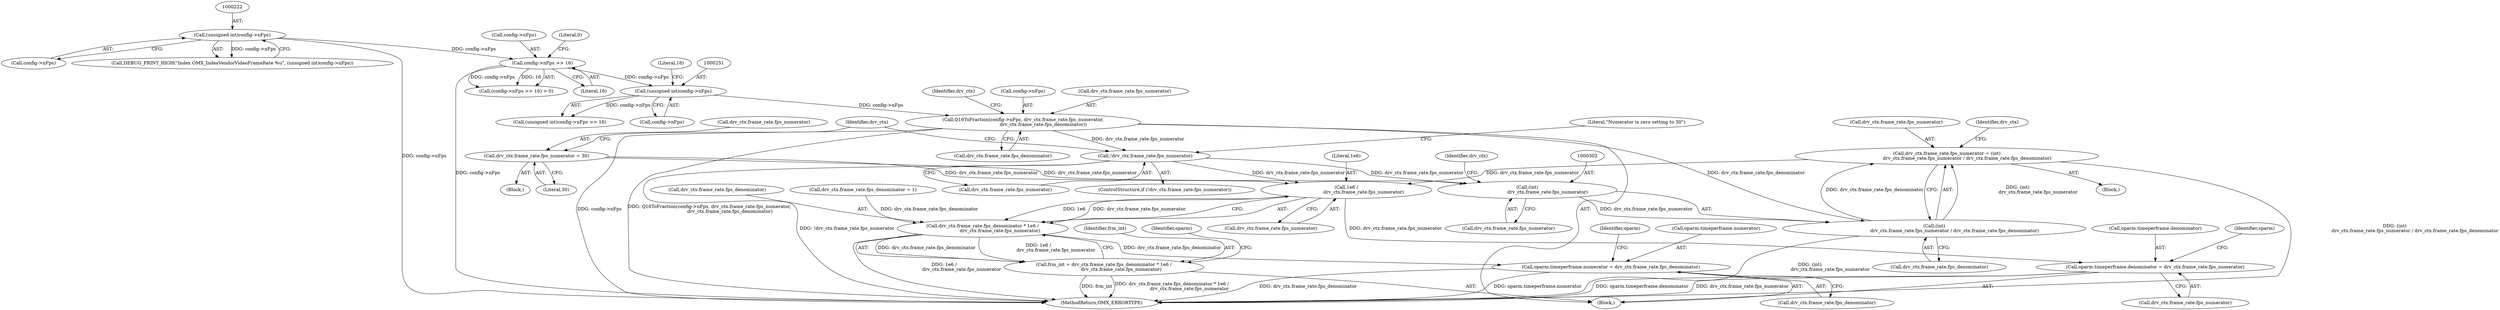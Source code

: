 digraph "0_Android_f22c2a0f0f9e030c240468d9d18b9297f001bcf0@integer" {
"1000294" [label="(Call,drv_ctx.frame_rate.fps_numerator = (int)\n                            drv_ctx.frame_rate.fps_numerator / drv_ctx.frame_rate.fps_denominator)"];
"1000300" [label="(Call,(int)\n                            drv_ctx.frame_rate.fps_numerator / drv_ctx.frame_rate.fps_denominator)"];
"1000301" [label="(Call,(int)\n                            drv_ctx.frame_rate.fps_numerator)"];
"1000280" [label="(Call,drv_ctx.frame_rate.fps_numerator = 30)"];
"1000271" [label="(Call,!drv_ctx.frame_rate.fps_numerator)"];
"1000256" [label="(Call,Q16ToFraction(config->nFps, drv_ctx.frame_rate.fps_numerator,\n                            drv_ctx.frame_rate.fps_denominator))"];
"1000250" [label="(Call,(unsigned int)config->nFps)"];
"1000240" [label="(Call,config->nFps >> 16)"];
"1000221" [label="(Call,(unsigned int)config->nFps)"];
"1000328" [label="(Call,1e6 /\n                        drv_ctx.frame_rate.fps_numerator)"];
"1000322" [label="(Call,drv_ctx.frame_rate.fps_denominator * 1e6 /\n                        drv_ctx.frame_rate.fps_numerator)"];
"1000320" [label="(Call,frm_int = drv_ctx.frame_rate.fps_denominator * 1e6 /\n                        drv_ctx.frame_rate.fps_numerator)"];
"1000336" [label="(Call,oparm.timeperframe.numerator = drv_ctx.frame_rate.fps_denominator)"];
"1000347" [label="(Call,oparm.timeperframe.denominator = drv_ctx.frame_rate.fps_numerator)"];
"1000322" [label="(Call,drv_ctx.frame_rate.fps_denominator * 1e6 /\n                        drv_ctx.frame_rate.fps_numerator)"];
"1000321" [label="(Identifier,frm_int)"];
"1000249" [label="(Call,(unsigned int)config->nFps >> 16)"];
"1000350" [label="(Identifier,oparm)"];
"1000295" [label="(Call,drv_ctx.frame_rate.fps_numerator)"];
"1000270" [label="(ControlStructure,if (!drv_ctx.frame_rate.fps_numerator))"];
"1000303" [label="(Call,drv_ctx.frame_rate.fps_numerator)"];
"1000353" [label="(Call,drv_ctx.frame_rate.fps_numerator)"];
"1000300" [label="(Call,(int)\n                            drv_ctx.frame_rate.fps_numerator / drv_ctx.frame_rate.fps_denominator)"];
"1000342" [label="(Call,drv_ctx.frame_rate.fps_denominator)"];
"1000361" [label="(Identifier,sparm)"];
"1000246" [label="(Block,)"];
"1000244" [label="(Literal,16)"];
"1000241" [label="(Call,config->nFps)"];
"1000260" [label="(Call,drv_ctx.frame_rate.fps_numerator)"];
"1000274" [label="(Identifier,drv_ctx)"];
"1000280" [label="(Call,drv_ctx.frame_rate.fps_numerator = 30)"];
"1000271" [label="(Call,!drv_ctx.frame_rate.fps_numerator)"];
"1000256" [label="(Call,Q16ToFraction(config->nFps, drv_ctx.frame_rate.fps_numerator,\n                            drv_ctx.frame_rate.fps_denominator))"];
"1000621" [label="(MethodReturn,OMX_ERRORTYPE)"];
"1000221" [label="(Call,(unsigned int)config->nFps)"];
"1000323" [label="(Call,drv_ctx.frame_rate.fps_denominator)"];
"1000308" [label="(Call,drv_ctx.frame_rate.fps_denominator)"];
"1000281" [label="(Call,drv_ctx.frame_rate.fps_numerator)"];
"1000245" [label="(Literal,0)"];
"1000313" [label="(Call,drv_ctx.frame_rate.fps_denominator = 1)"];
"1000310" [label="(Identifier,drv_ctx)"];
"1000257" [label="(Call,config->nFps)"];
"1000223" [label="(Call,config->nFps)"];
"1000347" [label="(Call,oparm.timeperframe.denominator = drv_ctx.frame_rate.fps_numerator)"];
"1000328" [label="(Call,1e6 /\n                        drv_ctx.frame_rate.fps_numerator)"];
"1000301" [label="(Call,(int)\n                            drv_ctx.frame_rate.fps_numerator)"];
"1000277" [label="(Block,)"];
"1000250" [label="(Call,(unsigned int)config->nFps)"];
"1000265" [label="(Call,drv_ctx.frame_rate.fps_denominator)"];
"1000272" [label="(Call,drv_ctx.frame_rate.fps_numerator)"];
"1000239" [label="(Call,(config->nFps >> 16) > 0)"];
"1000339" [label="(Identifier,oparm)"];
"1000279" [label="(Literal,\"Numerator is zero setting to 30\")"];
"1000337" [label="(Call,oparm.timeperframe.numerator)"];
"1000330" [label="(Call,drv_ctx.frame_rate.fps_numerator)"];
"1000286" [label="(Literal,30)"];
"1000348" [label="(Call,oparm.timeperframe.denominator)"];
"1000336" [label="(Call,oparm.timeperframe.numerator = drv_ctx.frame_rate.fps_denominator)"];
"1000240" [label="(Call,config->nFps >> 16)"];
"1000293" [label="(Block,)"];
"1000290" [label="(Identifier,drv_ctx)"];
"1000294" [label="(Call,drv_ctx.frame_rate.fps_numerator = (int)\n                            drv_ctx.frame_rate.fps_numerator / drv_ctx.frame_rate.fps_denominator)"];
"1000219" [label="(Call,DEBUG_PRINT_HIGH(\"Index OMX_IndexVendorVideoFrameRate %u\", (unsigned int)config->nFps))"];
"1000329" [label="(Literal,1e6)"];
"1000320" [label="(Call,frm_int = drv_ctx.frame_rate.fps_denominator * 1e6 /\n                        drv_ctx.frame_rate.fps_numerator)"];
"1000316" [label="(Identifier,drv_ctx)"];
"1000252" [label="(Call,config->nFps)"];
"1000255" [label="(Literal,16)"];
"1000294" -> "1000293"  [label="AST: "];
"1000294" -> "1000300"  [label="CFG: "];
"1000295" -> "1000294"  [label="AST: "];
"1000300" -> "1000294"  [label="AST: "];
"1000316" -> "1000294"  [label="CFG: "];
"1000294" -> "1000621"  [label="DDG: (int)\n                            drv_ctx.frame_rate.fps_numerator / drv_ctx.frame_rate.fps_denominator"];
"1000300" -> "1000294"  [label="DDG: (int)\n                            drv_ctx.frame_rate.fps_numerator"];
"1000300" -> "1000294"  [label="DDG: drv_ctx.frame_rate.fps_denominator"];
"1000294" -> "1000328"  [label="DDG: drv_ctx.frame_rate.fps_numerator"];
"1000300" -> "1000308"  [label="CFG: "];
"1000301" -> "1000300"  [label="AST: "];
"1000308" -> "1000300"  [label="AST: "];
"1000300" -> "1000621"  [label="DDG: (int)\n                            drv_ctx.frame_rate.fps_numerator"];
"1000301" -> "1000300"  [label="DDG: drv_ctx.frame_rate.fps_numerator"];
"1000256" -> "1000300"  [label="DDG: drv_ctx.frame_rate.fps_denominator"];
"1000301" -> "1000303"  [label="CFG: "];
"1000302" -> "1000301"  [label="AST: "];
"1000303" -> "1000301"  [label="AST: "];
"1000310" -> "1000301"  [label="CFG: "];
"1000280" -> "1000301"  [label="DDG: drv_ctx.frame_rate.fps_numerator"];
"1000271" -> "1000301"  [label="DDG: drv_ctx.frame_rate.fps_numerator"];
"1000280" -> "1000277"  [label="AST: "];
"1000280" -> "1000286"  [label="CFG: "];
"1000281" -> "1000280"  [label="AST: "];
"1000286" -> "1000280"  [label="AST: "];
"1000290" -> "1000280"  [label="CFG: "];
"1000280" -> "1000328"  [label="DDG: drv_ctx.frame_rate.fps_numerator"];
"1000271" -> "1000270"  [label="AST: "];
"1000271" -> "1000272"  [label="CFG: "];
"1000272" -> "1000271"  [label="AST: "];
"1000279" -> "1000271"  [label="CFG: "];
"1000290" -> "1000271"  [label="CFG: "];
"1000271" -> "1000621"  [label="DDG: !drv_ctx.frame_rate.fps_numerator"];
"1000256" -> "1000271"  [label="DDG: drv_ctx.frame_rate.fps_numerator"];
"1000271" -> "1000328"  [label="DDG: drv_ctx.frame_rate.fps_numerator"];
"1000256" -> "1000246"  [label="AST: "];
"1000256" -> "1000265"  [label="CFG: "];
"1000257" -> "1000256"  [label="AST: "];
"1000260" -> "1000256"  [label="AST: "];
"1000265" -> "1000256"  [label="AST: "];
"1000274" -> "1000256"  [label="CFG: "];
"1000256" -> "1000621"  [label="DDG: config->nFps"];
"1000256" -> "1000621"  [label="DDG: Q16ToFraction(config->nFps, drv_ctx.frame_rate.fps_numerator,\n                            drv_ctx.frame_rate.fps_denominator)"];
"1000250" -> "1000256"  [label="DDG: config->nFps"];
"1000250" -> "1000249"  [label="AST: "];
"1000250" -> "1000252"  [label="CFG: "];
"1000251" -> "1000250"  [label="AST: "];
"1000252" -> "1000250"  [label="AST: "];
"1000255" -> "1000250"  [label="CFG: "];
"1000250" -> "1000249"  [label="DDG: config->nFps"];
"1000240" -> "1000250"  [label="DDG: config->nFps"];
"1000240" -> "1000239"  [label="AST: "];
"1000240" -> "1000244"  [label="CFG: "];
"1000241" -> "1000240"  [label="AST: "];
"1000244" -> "1000240"  [label="AST: "];
"1000245" -> "1000240"  [label="CFG: "];
"1000240" -> "1000621"  [label="DDG: config->nFps"];
"1000240" -> "1000239"  [label="DDG: config->nFps"];
"1000240" -> "1000239"  [label="DDG: 16"];
"1000221" -> "1000240"  [label="DDG: config->nFps"];
"1000221" -> "1000219"  [label="AST: "];
"1000221" -> "1000223"  [label="CFG: "];
"1000222" -> "1000221"  [label="AST: "];
"1000223" -> "1000221"  [label="AST: "];
"1000219" -> "1000221"  [label="CFG: "];
"1000221" -> "1000621"  [label="DDG: config->nFps"];
"1000221" -> "1000219"  [label="DDG: config->nFps"];
"1000328" -> "1000322"  [label="AST: "];
"1000328" -> "1000330"  [label="CFG: "];
"1000329" -> "1000328"  [label="AST: "];
"1000330" -> "1000328"  [label="AST: "];
"1000322" -> "1000328"  [label="CFG: "];
"1000328" -> "1000322"  [label="DDG: 1e6"];
"1000328" -> "1000322"  [label="DDG: drv_ctx.frame_rate.fps_numerator"];
"1000328" -> "1000347"  [label="DDG: drv_ctx.frame_rate.fps_numerator"];
"1000322" -> "1000320"  [label="AST: "];
"1000323" -> "1000322"  [label="AST: "];
"1000320" -> "1000322"  [label="CFG: "];
"1000322" -> "1000621"  [label="DDG: 1e6 /\n                        drv_ctx.frame_rate.fps_numerator"];
"1000322" -> "1000320"  [label="DDG: drv_ctx.frame_rate.fps_denominator"];
"1000322" -> "1000320"  [label="DDG: 1e6 /\n                        drv_ctx.frame_rate.fps_numerator"];
"1000313" -> "1000322"  [label="DDG: drv_ctx.frame_rate.fps_denominator"];
"1000322" -> "1000336"  [label="DDG: drv_ctx.frame_rate.fps_denominator"];
"1000320" -> "1000246"  [label="AST: "];
"1000321" -> "1000320"  [label="AST: "];
"1000339" -> "1000320"  [label="CFG: "];
"1000320" -> "1000621"  [label="DDG: drv_ctx.frame_rate.fps_denominator * 1e6 /\n                        drv_ctx.frame_rate.fps_numerator"];
"1000320" -> "1000621"  [label="DDG: frm_int"];
"1000336" -> "1000246"  [label="AST: "];
"1000336" -> "1000342"  [label="CFG: "];
"1000337" -> "1000336"  [label="AST: "];
"1000342" -> "1000336"  [label="AST: "];
"1000350" -> "1000336"  [label="CFG: "];
"1000336" -> "1000621"  [label="DDG: drv_ctx.frame_rate.fps_denominator"];
"1000336" -> "1000621"  [label="DDG: oparm.timeperframe.numerator"];
"1000347" -> "1000246"  [label="AST: "];
"1000347" -> "1000353"  [label="CFG: "];
"1000348" -> "1000347"  [label="AST: "];
"1000353" -> "1000347"  [label="AST: "];
"1000361" -> "1000347"  [label="CFG: "];
"1000347" -> "1000621"  [label="DDG: drv_ctx.frame_rate.fps_numerator"];
"1000347" -> "1000621"  [label="DDG: oparm.timeperframe.denominator"];
}
